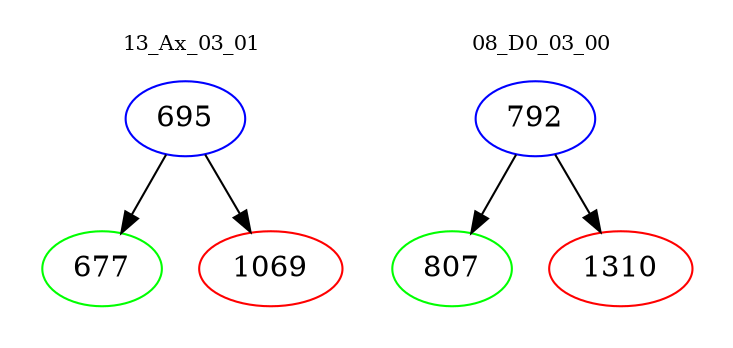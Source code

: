 digraph{
subgraph cluster_0 {
color = white
label = "13_Ax_03_01";
fontsize=10;
T0_695 [label="695", color="blue"]
T0_695 -> T0_677 [color="black"]
T0_677 [label="677", color="green"]
T0_695 -> T0_1069 [color="black"]
T0_1069 [label="1069", color="red"]
}
subgraph cluster_1 {
color = white
label = "08_D0_03_00";
fontsize=10;
T1_792 [label="792", color="blue"]
T1_792 -> T1_807 [color="black"]
T1_807 [label="807", color="green"]
T1_792 -> T1_1310 [color="black"]
T1_1310 [label="1310", color="red"]
}
}
